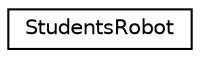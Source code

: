 digraph "Graphical Class Hierarchy"
{
  edge [fontname="Helvetica",fontsize="10",labelfontname="Helvetica",labelfontsize="10"];
  node [fontname="Helvetica",fontsize="10",shape=record];
  rankdir="LR";
  Node0 [label="StudentsRobot",height=0.2,width=0.4,color="black", fillcolor="white", style="filled",URL="$classStudentsRobot.html"];
}
